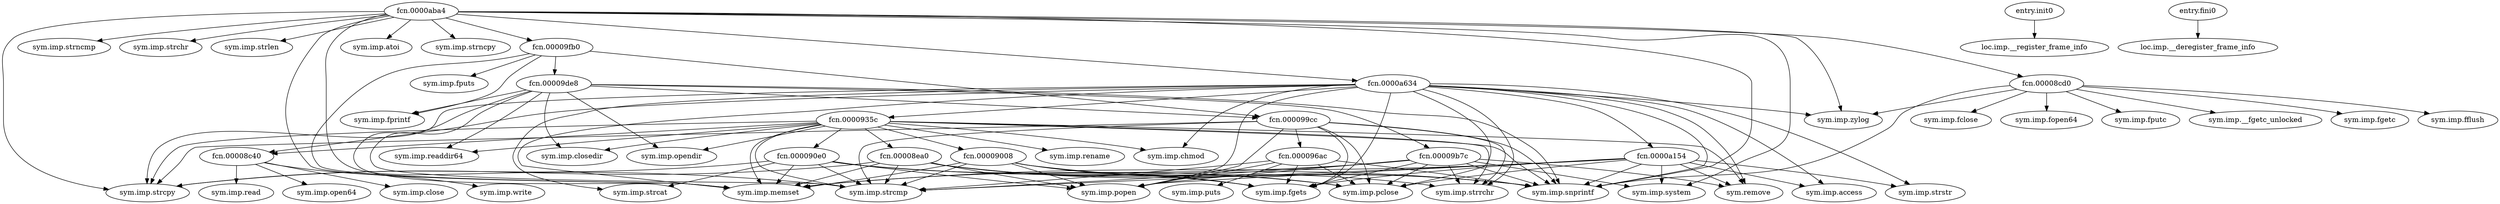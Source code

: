 digraph code {
  "0x0000aba4" [label="fcn.0000aba4"];
  "0x0000aba4" -> "0x00008aa0";
  "0x00008aa0" [label="sym.imp.memset"];
  "0x0000aba4" -> "0x00008a64";
  "0x00008a64" [label="sym.imp.strncmp"];
  "0x0000aba4" -> "0x00008b24";
  "0x00008b24" [label="sym.imp.strchr"];
  "0x0000aba4" -> "0x00008b18";
  "0x00008b18" [label="sym.imp.strlen"];
  "0x0000aba4" -> "0x00008ad0";
  "0x00008ad0" [label="sym.imp.strcmp"];
  "0x0000aba4" -> "0x00008980";
  "0x00008980" [label="sym.imp.strcpy"];
  "0x0000aba4" -> "0x00008b00";
  "0x00008b00" [label="sym.imp.atoi"];
  "0x0000aba4" -> "0x00008a70";
  "0x00008a70" [label="sym.imp.strncpy"];
  "0x0000aba4" -> "0x00008b0c";
  "0x00008b0c" [label="sym.imp.zylog"];
  "0x0000aba4" -> "0x0000a634";
  "0x0000a634" [label="fcn.0000a634"];
  "0x0000aba4" -> "0x00008cd0";
  "0x00008cd0" [label="fcn.00008cd0"];
  "0x0000aba4" -> "0x00009fb0";
  "0x00009fb0" [label="fcn.00009fb0"];
  "0x0000aba4" -> "0x000089a4";
  "0x000089a4" [label="sym.imp.snprintf"];
  "0x0000aba4" -> "0x000089c8";
  "0x000089c8" [label="sym.imp.system"];
  "0x00008bec" [label="entry.init0"];
  "0x00008bec" -> "0x00008b48";
  "0x00008b48" [label="loc.imp.__register_frame_info"];
  "0x00008ba8" [label="entry.fini0"];
  "0x00008ba8" -> "0x00008a40";
  "0x00008a40" [label="loc.imp.__deregister_frame_info"];
  "0x00008ea0" [label="fcn.00008ea0"];
  "0x00008ea0" -> "0x00008aa0";
  "0x00008aa0" [label="sym.imp.memset"];
  "0x00008ea0" -> "0x00008a10";
  "0x00008a10" [label="sym.imp.strrchr"];
  "0x00008ea0" -> "0x00008980";
  "0x00008980" [label="sym.imp.strcpy"];
  "0x00008ea0" -> "0x000089a4";
  "0x000089a4" [label="sym.imp.snprintf"];
  "0x00008ea0" -> "0x0000898c";
  "0x0000898c" [label="sym.imp.popen"];
  "0x00008ea0" -> "0x000089b0";
  "0x000089b0" [label="sym.imp.fgets"];
  "0x00008ea0" -> "0x00008ad0";
  "0x00008ad0" [label="sym.imp.strcmp"];
  "0x00008ea0" -> "0x00008998";
  "0x00008998" [label="sym.imp.pclose"];
  "0x00009008" [label="fcn.00009008"];
  "0x00009008" -> "0x00008aa0";
  "0x00008aa0" [label="sym.imp.memset"];
  "0x00009008" -> "0x000089a4";
  "0x000089a4" [label="sym.imp.snprintf"];
  "0x00009008" -> "0x0000898c";
  "0x0000898c" [label="sym.imp.popen"];
  "0x00009008" -> "0x000089b0";
  "0x000089b0" [label="sym.imp.fgets"];
  "0x00009008" -> "0x00008ad0";
  "0x00008ad0" [label="sym.imp.strcmp"];
  "0x00009008" -> "0x00008998";
  "0x00008998" [label="sym.imp.pclose"];
  "0x000090e0" [label="fcn.000090e0"];
  "0x000090e0" -> "0x00008aa0";
  "0x00008aa0" [label="sym.imp.memset"];
  "0x000090e0" -> "0x000089a4";
  "0x000089a4" [label="sym.imp.snprintf"];
  "0x000090e0" -> "0x0000898c";
  "0x0000898c" [label="sym.imp.popen"];
  "0x000090e0" -> "0x000089b0";
  "0x000089b0" [label="sym.imp.fgets"];
  "0x000090e0" -> "0x00008ad0";
  "0x00008ad0" [label="sym.imp.strcmp"];
  "0x000090e0" -> "0x00008980";
  "0x00008980" [label="sym.imp.strcpy"];
  "0x000090e0" -> "0x00008a34";
  "0x00008a34" [label="sym.imp.strcat"];
  "0x000090e0" -> "0x00008998";
  "0x00008998" [label="sym.imp.pclose"];
  "0x00008c40" [label="fcn.00008c40"];
  "0x00008c40" -> "0x00008ab8";
  "0x00008ab8" [label="sym.imp.open64"];
  "0x00008c40" -> "0x00008b54";
  "0x00008b54" [label="sym.imp.close"];
  "0x00008c40" -> "0x00008a1c";
  "0x00008a1c" [label="sym.imp.write"];
  "0x00008c40" -> "0x00008a58";
  "0x00008a58" [label="sym.imp.read"];
  "0x000096ac" [label="fcn.000096ac"];
  "0x000096ac" -> "0x000089a4";
  "0x000089a4" [label="sym.imp.snprintf"];
  "0x000096ac" -> "0x0000898c";
  "0x0000898c" [label="sym.imp.popen"];
  "0x000096ac" -> "0x000089b0";
  "0x000089b0" [label="sym.imp.fgets"];
  "0x000096ac" -> "0x00008ad0";
  "0x00008ad0" [label="sym.imp.strcmp"];
  "0x000096ac" -> "0x00008998";
  "0x00008998" [label="sym.imp.pclose"];
  "0x000096ac" -> "0x000089bc";
  "0x000089bc" [label="sym.imp.puts"];
  "0x00009b7c" [label="fcn.00009b7c"];
  "0x00009b7c" -> "0x00008aa0";
  "0x00008aa0" [label="sym.imp.memset"];
  "0x00009b7c" -> "0x000089a4";
  "0x000089a4" [label="sym.imp.snprintf"];
  "0x00009b7c" -> "0x000089c8";
  "0x000089c8" [label="sym.imp.system"];
  "0x00009b7c" -> "0x0000898c";
  "0x0000898c" [label="sym.imp.popen"];
  "0x00009b7c" -> "0x000089b0";
  "0x000089b0" [label="sym.imp.fgets"];
  "0x00009b7c" -> "0x00008998";
  "0x00008998" [label="sym.imp.pclose"];
  "0x00009b7c" -> "0x00008a10";
  "0x00008a10" [label="sym.imp.strrchr"];
  "0x00009b7c" -> "0x00008ad0";
  "0x00008ad0" [label="sym.imp.strcmp"];
  "0x00009b7c" -> "0x00009358";
  "0x00009358" [label="sym.remove"];
  "0x000099cc" [label="fcn.000099cc"];
  "0x000099cc" -> "0x000096ac";
  "0x000096ac" [label="fcn.000096ac"];
  "0x000099cc" -> "0x000089a4";
  "0x000089a4" [label="sym.imp.snprintf"];
  "0x000099cc" -> "0x0000898c";
  "0x0000898c" [label="sym.imp.popen"];
  "0x000099cc" -> "0x000089b0";
  "0x000089b0" [label="sym.imp.fgets"];
  "0x000099cc" -> "0x00008998";
  "0x00008998" [label="sym.imp.pclose"];
  "0x000099cc" -> "0x00008ad0";
  "0x00008ad0" [label="sym.imp.strcmp"];
  "0x000099cc" -> "0x00008a10";
  "0x00008a10" [label="sym.imp.strrchr"];
  "0x000099cc" -> "0x00008980";
  "0x00008980" [label="sym.imp.strcpy"];
  "0x00009de8" [label="fcn.00009de8"];
  "0x00009de8" -> "0x00008aa0";
  "0x00008aa0" [label="sym.imp.memset"];
  "0x00009de8" -> "0x000089a4";
  "0x000089a4" [label="sym.imp.snprintf"];
  "0x00009de8" -> "0x00008ac4";
  "0x00008ac4" [label="sym.imp.opendir"];
  "0x00009de8" -> "0x00008ad0";
  "0x00008ad0" [label="sym.imp.strcmp"];
  "0x00009de8" -> "0x00009b7c";
  "0x00009b7c" [label="fcn.00009b7c"];
  "0x00009de8" -> "0x000099cc";
  "0x000099cc" [label="fcn.000099cc"];
  "0x00009de8" -> "0x00008a28";
  "0x00008a28" [label="sym.imp.fprintf"];
  "0x00009de8" -> "0x00008a88";
  "0x00008a88" [label="sym.imp.readdir64"];
  "0x00009de8" -> "0x00008b3c";
  "0x00008b3c" [label="sym.imp.closedir"];
  "0x0000935c" [label="fcn.0000935c"];
  "0x0000935c" -> "0x00008aa0";
  "0x00008aa0" [label="sym.imp.memset"];
  "0x0000935c" -> "0x00008ac4";
  "0x00008ac4" [label="sym.imp.opendir"];
  "0x0000935c" -> "0x00008ea0";
  "0x00008ea0" [label="fcn.00008ea0"];
  "0x0000935c" -> "0x00008ad0";
  "0x00008ad0" [label="sym.imp.strcmp"];
  "0x0000935c" -> "0x00009008";
  "0x00009008" [label="fcn.00009008"];
  "0x0000935c" -> "0x000090e0";
  "0x000090e0" [label="fcn.000090e0"];
  "0x0000935c" -> "0x000089a4";
  "0x000089a4" [label="sym.imp.snprintf"];
  "0x0000935c" -> "0x00009358";
  "0x00009358" [label="sym.remove"];
  "0x0000935c" -> "0x00008a10";
  "0x00008a10" [label="sym.imp.strrchr"];
  "0x0000935c" -> "0x00008c40";
  "0x00008c40" [label="fcn.00008c40"];
  "0x0000935c" -> "0x000089f8";
  "0x000089f8" [label="sym.imp.chmod"];
  "0x0000935c" -> "0x00008980";
  "0x00008980" [label="sym.imp.strcpy"];
  "0x0000935c" -> "0x00008a04";
  "0x00008a04" [label="sym.imp.rename"];
  "0x0000935c" -> "0x00008a88";
  "0x00008a88" [label="sym.imp.readdir64"];
  "0x0000935c" -> "0x00008b3c";
  "0x00008b3c" [label="sym.imp.closedir"];
  "0x0000a154" [label="fcn.0000a154"];
  "0x0000a154" -> "0x00008aa0";
  "0x00008aa0" [label="sym.imp.memset"];
  "0x0000a154" -> "0x00008af4";
  "0x00008af4" [label="sym.imp.access"];
  "0x0000a154" -> "0x000089a4";
  "0x000089a4" [label="sym.imp.snprintf"];
  "0x0000a154" -> "0x0000898c";
  "0x0000898c" [label="sym.imp.popen"];
  "0x0000a154" -> "0x000089b0";
  "0x000089b0" [label="sym.imp.fgets"];
  "0x0000a154" -> "0x00008ad0";
  "0x00008ad0" [label="sym.imp.strcmp"];
  "0x0000a154" -> "0x00008998";
  "0x00008998" [label="sym.imp.pclose"];
  "0x0000a154" -> "0x00008a4c";
  "0x00008a4c" [label="sym.imp.strstr"];
  "0x0000a154" -> "0x00009358";
  "0x00009358" [label="sym.remove"];
  "0x0000a154" -> "0x000089c8";
  "0x000089c8" [label="sym.imp.system"];
  "0x0000a634" [label="fcn.0000a634"];
  "0x0000a634" -> "0x000089a4";
  "0x000089a4" [label="sym.imp.snprintf"];
  "0x0000a634" -> "0x00008aa0";
  "0x00008aa0" [label="sym.imp.memset"];
  "0x0000a634" -> "0x00008af4";
  "0x00008af4" [label="sym.imp.access"];
  "0x0000a634" -> "0x00008a10";
  "0x00008a10" [label="sym.imp.strrchr"];
  "0x0000a634" -> "0x00008980";
  "0x00008980" [label="sym.imp.strcpy"];
  "0x0000a634" -> "0x0000898c";
  "0x0000898c" [label="sym.imp.popen"];
  "0x0000a634" -> "0x000089b0";
  "0x000089b0" [label="sym.imp.fgets"];
  "0x0000a634" -> "0x00008a4c";
  "0x00008a4c" [label="sym.imp.strstr"];
  "0x0000a634" -> "0x00008998";
  "0x00008998" [label="sym.imp.pclose"];
  "0x0000a634" -> "0x0000935c";
  "0x0000935c" [label="fcn.0000935c"];
  "0x0000a634" -> "0x00008b0c";
  "0x00008b0c" [label="sym.imp.zylog"];
  "0x0000a634" -> "0x0000a154";
  "0x0000a154" [label="fcn.0000a154"];
  "0x0000a634" -> "0x00009358";
  "0x00009358" [label="sym.remove"];
  "0x0000a634" -> "0x00008a34";
  "0x00008a34" [label="sym.imp.strcat"];
  "0x0000a634" -> "0x00008c40";
  "0x00008c40" [label="fcn.00008c40"];
  "0x0000a634" -> "0x000089f8";
  "0x000089f8" [label="sym.imp.chmod"];
  "0x00008cd0" [label="fcn.00008cd0"];
  "0x00008cd0" -> "0x000089a4";
  "0x000089a4" [label="sym.imp.snprintf"];
  "0x00008cd0" -> "0x00008b60";
  "0x00008b60" [label="sym.imp.fopen64"];
  "0x00008cd0" -> "0x00008b0c";
  "0x00008b0c" [label="sym.imp.zylog"];
  "0x00008cd0" -> "0x00008ae8";
  "0x00008ae8" [label="sym.imp.fputc"];
  "0x00008cd0" -> "0x000089e0";
  "0x000089e0" [label="sym.imp.__fgetc_unlocked"];
  "0x00008cd0" -> "0x00008adc";
  "0x00008adc" [label="sym.imp.fgetc"];
  "0x00008cd0" -> "0x000089d4";
  "0x000089d4" [label="sym.imp.fflush"];
  "0x00008cd0" -> "0x00008aac";
  "0x00008aac" [label="sym.imp.fclose"];
  "0x00009fb0" [label="fcn.00009fb0"];
  "0x00009fb0" -> "0x00008aa0";
  "0x00008aa0" [label="sym.imp.memset"];
  "0x00009fb0" -> "0x00008b30";
  "0x00008b30" [label="sym.imp.fputs"];
  "0x00009fb0" -> "0x000099cc";
  "0x000099cc" [label="fcn.000099cc"];
  "0x00009fb0" -> "0x00008a28";
  "0x00008a28" [label="sym.imp.fprintf"];
  "0x00009fb0" -> "0x00009de8";
  "0x00009de8" [label="fcn.00009de8"];
}